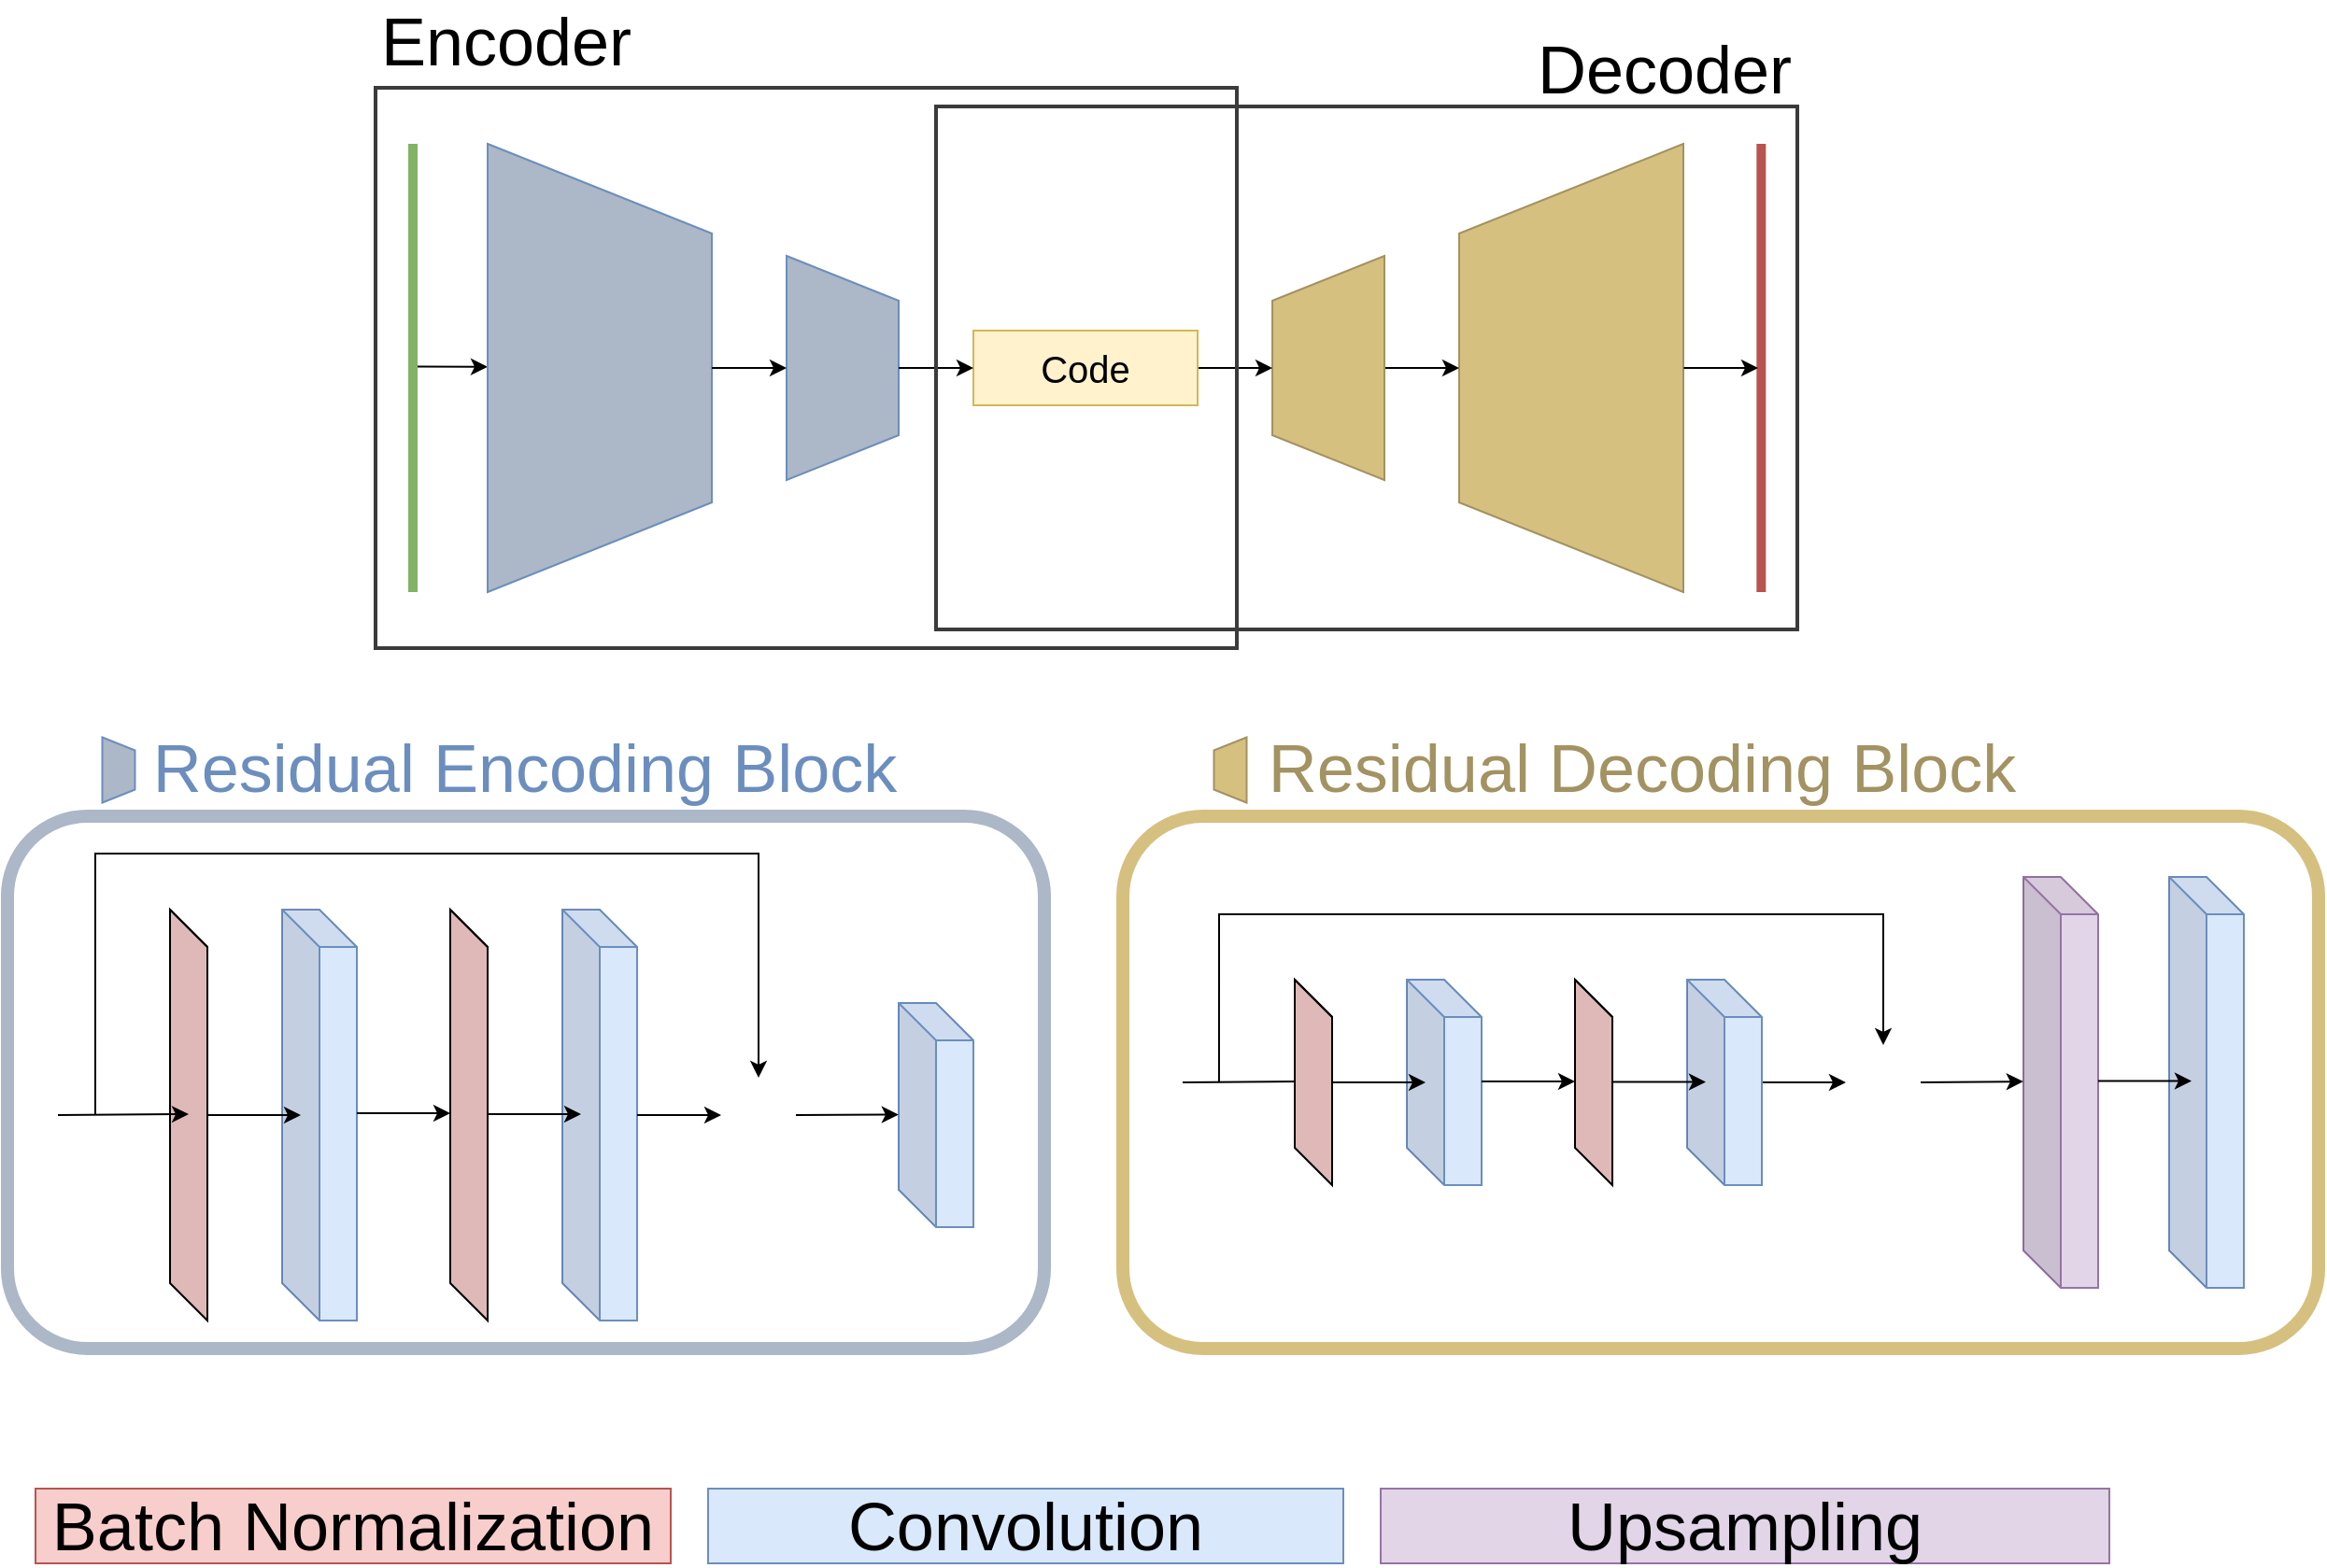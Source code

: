 <mxfile version="10.7.3" type="device"><diagram id="oXS4wSg48-daORT3riuJ" name="Page-1"><mxGraphModel dx="1853" dy="1037" grid="1" gridSize="10" guides="1" tooltips="1" connect="1" arrows="1" fold="1" page="1" pageScale="1" pageWidth="6000" pageHeight="1100" math="0" shadow="0"><root><mxCell id="0"/><mxCell id="1" parent="0"/><mxCell id="K8d399S13BW9uVaaDhum-176" value="" style="rounded=1;whiteSpace=wrap;html=1;strokeColor=#D6C080;strokeWidth=7;fillColor=none;" parent="1" vertex="1"><mxGeometry x="600" y="520" width="640" height="285" as="geometry"/></mxCell><mxCell id="K8d399S13BW9uVaaDhum-1" value="" style="shape=cube;whiteSpace=wrap;html=1;boundedLbl=1;backgroundOutline=1;darkOpacity=0.05;darkOpacity2=0.1;fillColor=#F8CECC;" parent="1" vertex="1"><mxGeometry x="90" y="570" width="20" height="220" as="geometry"/></mxCell><mxCell id="K8d399S13BW9uVaaDhum-135" value="" style="shape=cube;whiteSpace=wrap;html=1;boundedLbl=1;backgroundOutline=1;darkOpacity=0.05;darkOpacity2=0.1;fillColor=#dae8fc;strokeColor=#6c8ebf;" parent="1" vertex="1"><mxGeometry x="150" y="570" width="40" height="220" as="geometry"/></mxCell><mxCell id="K8d399S13BW9uVaaDhum-138" value="" style="endArrow=classic;html=1;" parent="1" edge="1"><mxGeometry width="50" height="50" relative="1" as="geometry"><mxPoint x="190" y="679" as="sourcePoint"/><mxPoint x="240" y="679" as="targetPoint"/></mxGeometry></mxCell><mxCell id="K8d399S13BW9uVaaDhum-139" value="" style="shape=cube;whiteSpace=wrap;html=1;boundedLbl=1;backgroundOutline=1;darkOpacity=0.05;darkOpacity2=0.1;fillColor=#dae8fc;strokeColor=#6c8ebf;" parent="1" vertex="1"><mxGeometry x="300" y="570" width="40" height="220" as="geometry"/></mxCell><mxCell id="K8d399S13BW9uVaaDhum-140" value="" style="shape=cube;whiteSpace=wrap;html=1;boundedLbl=1;backgroundOutline=1;darkOpacity=0.05;darkOpacity2=0.1;fillColor=#dae8fc;strokeColor=#6c8ebf;" parent="1" vertex="1"><mxGeometry x="480" y="620" width="40" height="120" as="geometry"/></mxCell><mxCell id="K8d399S13BW9uVaaDhum-143" value="" style="shape=image;html=1;verticalAlign=top;verticalLabelPosition=bottom;labelBackgroundColor=#ffffff;imageAspect=0;aspect=fixed;image=https://cdn4.iconfinder.com/data/icons/ionicons/512/icon-ios7-plus-outline-128.png" parent="1" vertex="1"><mxGeometry x="385" y="660" width="40" height="40" as="geometry"/></mxCell><mxCell id="K8d399S13BW9uVaaDhum-145" value="" style="endArrow=classic;html=1;" parent="1" edge="1"><mxGeometry width="50" height="50" relative="1" as="geometry"><mxPoint x="260" y="679.5" as="sourcePoint"/><mxPoint x="310" y="679.5" as="targetPoint"/></mxGeometry></mxCell><mxCell id="K8d399S13BW9uVaaDhum-153" value="" style="endArrow=classic;html=1;entryX=0;entryY=0.5;entryDx=0;entryDy=0;" parent="1" target="K8d399S13BW9uVaaDhum-143" edge="1"><mxGeometry width="50" height="50" relative="1" as="geometry"><mxPoint x="340" y="680" as="sourcePoint"/><mxPoint x="380" y="680" as="targetPoint"/></mxGeometry></mxCell><mxCell id="K8d399S13BW9uVaaDhum-155" value="" style="endArrow=classic;html=1;entryX=-0.002;entryY=0.498;entryDx=0;entryDy=0;entryPerimeter=0;" parent="1" target="K8d399S13BW9uVaaDhum-140" edge="1"><mxGeometry width="50" height="50" relative="1" as="geometry"><mxPoint x="425" y="680" as="sourcePoint"/><mxPoint x="475" y="680" as="targetPoint"/></mxGeometry></mxCell><mxCell id="K8d399S13BW9uVaaDhum-73" value="" style="endArrow=classic;html=1;" parent="1" edge="1"><mxGeometry width="50" height="50" relative="1" as="geometry"><mxPoint x="110" y="680" as="sourcePoint"/><mxPoint x="160" y="680" as="targetPoint"/></mxGeometry></mxCell><mxCell id="K8d399S13BW9uVaaDhum-157" value="" style="endArrow=classic;html=1;" parent="1" edge="1"><mxGeometry width="50" height="50" relative="1" as="geometry"><mxPoint x="30" y="680" as="sourcePoint"/><mxPoint x="100" y="679.5" as="targetPoint"/></mxGeometry></mxCell><mxCell id="K8d399S13BW9uVaaDhum-141" style="edgeStyle=orthogonalEdgeStyle;orthogonalLoop=1;jettySize=auto;html=1;entryX=0.5;entryY=0;entryDx=0;entryDy=0;endArrow=classic;endFill=1;rounded=0;" parent="1" target="K8d399S13BW9uVaaDhum-143" edge="1"><mxGeometry relative="1" as="geometry"><mxPoint x="50" y="680" as="sourcePoint"/><Array as="points"><mxPoint x="50" y="540"/><mxPoint x="405" y="540"/></Array></mxGeometry></mxCell><mxCell id="K8d399S13BW9uVaaDhum-158" value="" style="shape=cube;whiteSpace=wrap;html=1;boundedLbl=1;backgroundOutline=1;darkOpacity=0.05;darkOpacity2=0.1;fillColor=#F8CECC;" parent="1" vertex="1"><mxGeometry x="240" y="570" width="20" height="220" as="geometry"/></mxCell><mxCell id="K8d399S13BW9uVaaDhum-175" value="" style="rounded=1;whiteSpace=wrap;html=1;strokeColor=#ACB7C7;strokeWidth=7;fillColor=none;" parent="1" vertex="1"><mxGeometry x="3" y="520" width="555" height="285" as="geometry"/></mxCell><mxCell id="K8d399S13BW9uVaaDhum-178" value="&lt;font style=&quot;font-size: 36px&quot;&gt;Residual Encoding Block&lt;/font&gt;" style="text;html=1;strokeColor=none;fillColor=none;align=center;verticalAlign=middle;whiteSpace=wrap;rounded=0;fontSize=48;fontColor=#6C8EBF;" parent="1" vertex="1"><mxGeometry x="40" y="460" width="480" height="60" as="geometry"/></mxCell><mxCell id="VNUlfQhbOvbnG0Nylnu0-11" value="" style="group" parent="1" vertex="1" connectable="0"><mxGeometry x="18" y="880" width="1110" height="40" as="geometry"/></mxCell><mxCell id="VNUlfQhbOvbnG0Nylnu0-1" value="Batch Normalization" style="text;html=1;strokeColor=#b85450;fillColor=#f8cecc;align=center;verticalAlign=middle;whiteSpace=wrap;rounded=0;fontSize=36;" parent="VNUlfQhbOvbnG0Nylnu0-11" vertex="1"><mxGeometry width="340" height="40" as="geometry"/></mxCell><mxCell id="VNUlfQhbOvbnG0Nylnu0-2" value="Convolution" style="text;html=1;strokeColor=#6c8ebf;fillColor=#dae8fc;align=center;verticalAlign=middle;whiteSpace=wrap;rounded=0;fontSize=36;" parent="VNUlfQhbOvbnG0Nylnu0-11" vertex="1"><mxGeometry x="360" width="340" height="40" as="geometry"/></mxCell><mxCell id="VNUlfQhbOvbnG0Nylnu0-3" value="Upsampling" style="text;html=1;strokeColor=#9673a6;fillColor=#e1d5e7;align=center;verticalAlign=middle;whiteSpace=wrap;rounded=0;fontSize=36;" parent="VNUlfQhbOvbnG0Nylnu0-11" vertex="1"><mxGeometry x="720" width="390" height="40" as="geometry"/></mxCell><mxCell id="K8d399S13BW9uVaaDhum-163" value="" style="shape=cube;whiteSpace=wrap;html=1;boundedLbl=1;backgroundOutline=1;darkOpacity=0.05;darkOpacity2=0.1;fillColor=#e1d5e7;strokeColor=#9673a6;" parent="1" vertex="1"><mxGeometry x="1082" y="552.5" width="40" height="220" as="geometry"/></mxCell><mxCell id="K8d399S13BW9uVaaDhum-164" value="" style="shape=image;html=1;verticalAlign=top;verticalLabelPosition=bottom;labelBackgroundColor=#ffffff;imageAspect=0;aspect=fixed;image=https://cdn4.iconfinder.com/data/icons/ionicons/512/icon-ios7-plus-outline-128.png" parent="1" vertex="1"><mxGeometry x="987" y="642.5" width="40" height="40" as="geometry"/></mxCell><mxCell id="K8d399S13BW9uVaaDhum-166" value="" style="endArrow=classic;html=1;entryX=0;entryY=0.5;entryDx=0;entryDy=0;" parent="1" target="K8d399S13BW9uVaaDhum-164" edge="1"><mxGeometry width="50" height="50" relative="1" as="geometry"><mxPoint x="942" y="662.5" as="sourcePoint"/><mxPoint x="982" y="662.5" as="targetPoint"/></mxGeometry></mxCell><mxCell id="K8d399S13BW9uVaaDhum-167" value="" style="endArrow=classic;html=1;entryX=-0.002;entryY=0.498;entryDx=0;entryDy=0;entryPerimeter=0;" parent="1" target="K8d399S13BW9uVaaDhum-163" edge="1"><mxGeometry width="50" height="50" relative="1" as="geometry"><mxPoint x="1027" y="662.5" as="sourcePoint"/><mxPoint x="1077" y="662.5" as="targetPoint"/></mxGeometry></mxCell><mxCell id="K8d399S13BW9uVaaDhum-169" value="" style="endArrow=classic;html=1;" parent="1" edge="1"><mxGeometry width="50" height="50" relative="1" as="geometry"><mxPoint x="632" y="662.5" as="sourcePoint"/><mxPoint x="702" y="662" as="targetPoint"/></mxGeometry></mxCell><mxCell id="K8d399S13BW9uVaaDhum-170" style="edgeStyle=orthogonalEdgeStyle;orthogonalLoop=1;jettySize=auto;html=1;entryX=0.5;entryY=0;entryDx=0;entryDy=0;endArrow=classic;endFill=1;rounded=0;" parent="1" target="K8d399S13BW9uVaaDhum-164" edge="1"><mxGeometry relative="1" as="geometry"><mxPoint x="651.471" y="662.618" as="sourcePoint"/><Array as="points"><mxPoint x="651" y="572.5"/><mxPoint x="1007" y="572.5"/></Array></mxGeometry></mxCell><mxCell id="K8d399S13BW9uVaaDhum-159" value="" style="shape=cube;whiteSpace=wrap;html=1;boundedLbl=1;backgroundOutline=1;darkOpacity=0.05;darkOpacity2=0.1;fillColor=#F8CECC;" parent="1" vertex="1"><mxGeometry x="692" y="607.5" width="20" height="110" as="geometry"/></mxCell><mxCell id="K8d399S13BW9uVaaDhum-160" value="" style="shape=cube;whiteSpace=wrap;html=1;boundedLbl=1;backgroundOutline=1;darkOpacity=0.05;darkOpacity2=0.1;fillColor=#dae8fc;strokeColor=#6c8ebf;" parent="1" vertex="1"><mxGeometry x="752" y="607.5" width="40" height="110" as="geometry"/></mxCell><mxCell id="K8d399S13BW9uVaaDhum-161" value="" style="endArrow=classic;html=1;" parent="1" edge="1"><mxGeometry width="50" height="50" relative="1" as="geometry"><mxPoint x="792" y="662" as="sourcePoint"/><mxPoint x="842" y="662" as="targetPoint"/></mxGeometry></mxCell><mxCell id="K8d399S13BW9uVaaDhum-162" value="" style="shape=cube;whiteSpace=wrap;html=1;boundedLbl=1;backgroundOutline=1;darkOpacity=0.05;darkOpacity2=0.1;fillColor=#dae8fc;strokeColor=#6c8ebf;" parent="1" vertex="1"><mxGeometry x="902" y="607.5" width="40" height="110" as="geometry"/></mxCell><mxCell id="K8d399S13BW9uVaaDhum-165" value="" style="endArrow=classic;html=1;" parent="1" edge="1"><mxGeometry width="50" height="50" relative="1" as="geometry"><mxPoint x="862" y="662.25" as="sourcePoint"/><mxPoint x="912" y="662.25" as="targetPoint"/></mxGeometry></mxCell><mxCell id="K8d399S13BW9uVaaDhum-168" value="" style="endArrow=classic;html=1;" parent="1" edge="1"><mxGeometry width="50" height="50" relative="1" as="geometry"><mxPoint x="712" y="662.5" as="sourcePoint"/><mxPoint x="762" y="662.5" as="targetPoint"/></mxGeometry></mxCell><mxCell id="K8d399S13BW9uVaaDhum-171" value="" style="shape=cube;whiteSpace=wrap;html=1;boundedLbl=1;backgroundOutline=1;darkOpacity=0.05;darkOpacity2=0.1;fillColor=#F8CECC;" parent="1" vertex="1"><mxGeometry x="842" y="607.5" width="20" height="110" as="geometry"/></mxCell><mxCell id="K8d399S13BW9uVaaDhum-180" value="&lt;font style=&quot;font-size: 36px&quot;&gt;Residual Decoding Block&lt;/font&gt;" style="text;html=1;strokeColor=none;fillColor=none;align=center;verticalAlign=middle;whiteSpace=wrap;rounded=0;fontSize=48;fontColor=#A39262;" parent="1" vertex="1"><mxGeometry x="637.5" y="460" width="480" height="60" as="geometry"/></mxCell><mxCell id="VNUlfQhbOvbnG0Nylnu0-18" style="edgeStyle=none;curved=1;orthogonalLoop=1;jettySize=auto;html=1;exitX=0.5;exitY=0;exitDx=0;exitDy=0;endArrow=classic;endFill=1;" parent="1" edge="1"><mxGeometry relative="1" as="geometry"><mxPoint x="220.238" y="279.31" as="sourcePoint"/><mxPoint x="260" y="279.418" as="targetPoint"/></mxGeometry></mxCell><mxCell id="K8d399S13BW9uVaaDhum-127" value="" style="shape=trapezoid;perimeter=trapezoidPerimeter;whiteSpace=wrap;html=1;rotation=90;fillColor=#ACB7C7;strokeColor=#6c8ebf;" parent="1" vertex="1"><mxGeometry x="200" y="220" width="240" height="120" as="geometry"/></mxCell><mxCell id="K8d399S13BW9uVaaDhum-129" value="" style="shape=trapezoid;perimeter=trapezoidPerimeter;whiteSpace=wrap;html=1;rotation=90;fillColor=#ACB7C7;strokeColor=#6c8ebf;" parent="1" vertex="1"><mxGeometry x="390" y="250" width="120" height="60" as="geometry"/></mxCell><mxCell id="K8d399S13BW9uVaaDhum-126" style="edgeStyle=none;curved=1;orthogonalLoop=1;jettySize=auto;html=1;exitX=0.5;exitY=0;exitDx=0;exitDy=0;endArrow=classic;endFill=1;" parent="1" source="K8d399S13BW9uVaaDhum-127" target="K8d399S13BW9uVaaDhum-129" edge="1"><mxGeometry relative="1" as="geometry"/></mxCell><mxCell id="K8d399S13BW9uVaaDhum-130" value="" style="shape=trapezoid;perimeter=trapezoidPerimeter;whiteSpace=wrap;html=1;rotation=90;flipH=1;flipV=1;fillColor=#D6C080;strokeColor=#A39262;" parent="1" vertex="1"><mxGeometry x="720" y="220" width="240" height="120" as="geometry"/></mxCell><mxCell id="K8d399S13BW9uVaaDhum-131" style="edgeStyle=none;curved=1;orthogonalLoop=1;jettySize=auto;html=1;exitX=0.5;exitY=0;exitDx=0;exitDy=0;endArrow=classic;endFill=1;" parent="1" source="K8d399S13BW9uVaaDhum-132" target="K8d399S13BW9uVaaDhum-130" edge="1"><mxGeometry relative="1" as="geometry"/></mxCell><mxCell id="K8d399S13BW9uVaaDhum-132" value="" style="shape=trapezoid;perimeter=trapezoidPerimeter;whiteSpace=wrap;html=1;rotation=90;flipH=1;flipV=1;fillColor=#D6C080;strokeColor=#A39262;" parent="1" vertex="1"><mxGeometry x="650" y="250" width="120" height="60" as="geometry"/></mxCell><mxCell id="K8d399S13BW9uVaaDhum-133" style="edgeStyle=none;curved=1;orthogonalLoop=1;jettySize=auto;html=1;exitX=1;exitY=0.5;exitDx=0;exitDy=0;endArrow=classic;endFill=1;" parent="1" source="K8d399S13BW9uVaaDhum-134" target="K8d399S13BW9uVaaDhum-132" edge="1"><mxGeometry relative="1" as="geometry"/></mxCell><mxCell id="K8d399S13BW9uVaaDhum-134" value="&lt;font style=&quot;font-size: 20px&quot;&gt;Code&lt;/font&gt;" style="rounded=0;whiteSpace=wrap;html=1;fillColor=#fff2cc;strokeColor=#d6b656;" parent="1" vertex="1"><mxGeometry x="520" y="260" width="120" height="40" as="geometry"/></mxCell><mxCell id="K8d399S13BW9uVaaDhum-128" style="edgeStyle=none;curved=1;orthogonalLoop=1;jettySize=auto;html=1;exitX=0.5;exitY=0;exitDx=0;exitDy=0;endArrow=classic;endFill=1;" parent="1" source="K8d399S13BW9uVaaDhum-129" target="K8d399S13BW9uVaaDhum-134" edge="1"><mxGeometry relative="1" as="geometry"/></mxCell><mxCell id="VNUlfQhbOvbnG0Nylnu0-16" value="" style="endArrow=none;html=1;fontSize=36;strokeWidth=5;fillColor=#d5e8d4;strokeColor=#82b366;comic=0;" parent="1" edge="1"><mxGeometry width="50" height="50" relative="1" as="geometry"><mxPoint x="220" y="400" as="sourcePoint"/><mxPoint x="220" y="160" as="targetPoint"/></mxGeometry></mxCell><mxCell id="VNUlfQhbOvbnG0Nylnu0-19" value="" style="endArrow=none;html=1;fontSize=36;strokeWidth=5;fillColor=#f8cecc;strokeColor=#b85450;" parent="1" edge="1"><mxGeometry width="50" height="50" relative="1" as="geometry"><mxPoint x="941.667" y="400" as="sourcePoint"/><mxPoint x="941.667" y="160" as="targetPoint"/></mxGeometry></mxCell><mxCell id="VNUlfQhbOvbnG0Nylnu0-20" style="edgeStyle=none;curved=1;orthogonalLoop=1;jettySize=auto;html=1;exitX=0.5;exitY=0;exitDx=0;exitDy=0;endArrow=classic;endFill=1;" parent="1" edge="1"><mxGeometry relative="1" as="geometry"><mxPoint x="900.2" y="280" as="sourcePoint"/><mxPoint x="940" y="280" as="targetPoint"/></mxGeometry></mxCell><mxCell id="VNUlfQhbOvbnG0Nylnu0-25" value="" style="shape=trapezoid;perimeter=trapezoidPerimeter;whiteSpace=wrap;html=1;rotation=90;fillColor=#ACB7C7;strokeColor=#6c8ebf;aspect=fixed;" parent="1" vertex="1"><mxGeometry x="45" y="486.5" width="35" height="17.5" as="geometry"/></mxCell><mxCell id="VNUlfQhbOvbnG0Nylnu0-26" value="" style="shape=trapezoid;perimeter=trapezoidPerimeter;whiteSpace=wrap;html=1;rotation=90;flipH=1;flipV=1;fillColor=#D6C080;strokeColor=#A39262;aspect=fixed;" parent="1" vertex="1"><mxGeometry x="640" y="486.5" width="35" height="17.5" as="geometry"/></mxCell><mxCell id="VNUlfQhbOvbnG0Nylnu0-27" value="" style="rounded=0;whiteSpace=wrap;html=1;strokeColor=#3B3B3B;fillColor=none;fontSize=36;strokeWidth=2;" parent="1" vertex="1"><mxGeometry x="500" y="140" width="461" height="280" as="geometry"/></mxCell><mxCell id="VNUlfQhbOvbnG0Nylnu0-30" value="" style="rounded=0;whiteSpace=wrap;html=1;strokeColor=#3B3B3B;fillColor=none;fontSize=36;strokeWidth=2;" parent="1" vertex="1"><mxGeometry x="200" y="130" width="461" height="300" as="geometry"/></mxCell><mxCell id="VNUlfQhbOvbnG0Nylnu0-31" value="Encoder" style="text;html=1;strokeColor=none;fillColor=none;align=center;verticalAlign=middle;whiteSpace=wrap;rounded=0;fontSize=36;" parent="1" vertex="1"><mxGeometry x="200" y="90" width="140" height="30" as="geometry"/></mxCell><mxCell id="VNUlfQhbOvbnG0Nylnu0-32" value="Decoder" style="text;html=1;strokeColor=none;fillColor=none;align=center;verticalAlign=middle;whiteSpace=wrap;rounded=0;fontSize=36;" parent="1" vertex="1"><mxGeometry x="820" y="105" width="140" height="30" as="geometry"/></mxCell><mxCell id="T6bhUmHu5PNXsxRmxUWc-3" value="" style="shape=cube;whiteSpace=wrap;html=1;boundedLbl=1;backgroundOutline=1;darkOpacity=0.05;darkOpacity2=0.1;fillColor=#dae8fc;strokeColor=#6c8ebf;" vertex="1" parent="1"><mxGeometry x="1160" y="552.5" width="40" height="220" as="geometry"/></mxCell><mxCell id="T6bhUmHu5PNXsxRmxUWc-4" value="" style="endArrow=classic;html=1;" edge="1" parent="1"><mxGeometry width="50" height="50" relative="1" as="geometry"><mxPoint x="1122" y="661.75" as="sourcePoint"/><mxPoint x="1172" y="661.75" as="targetPoint"/></mxGeometry></mxCell></root></mxGraphModel></diagram></mxfile>